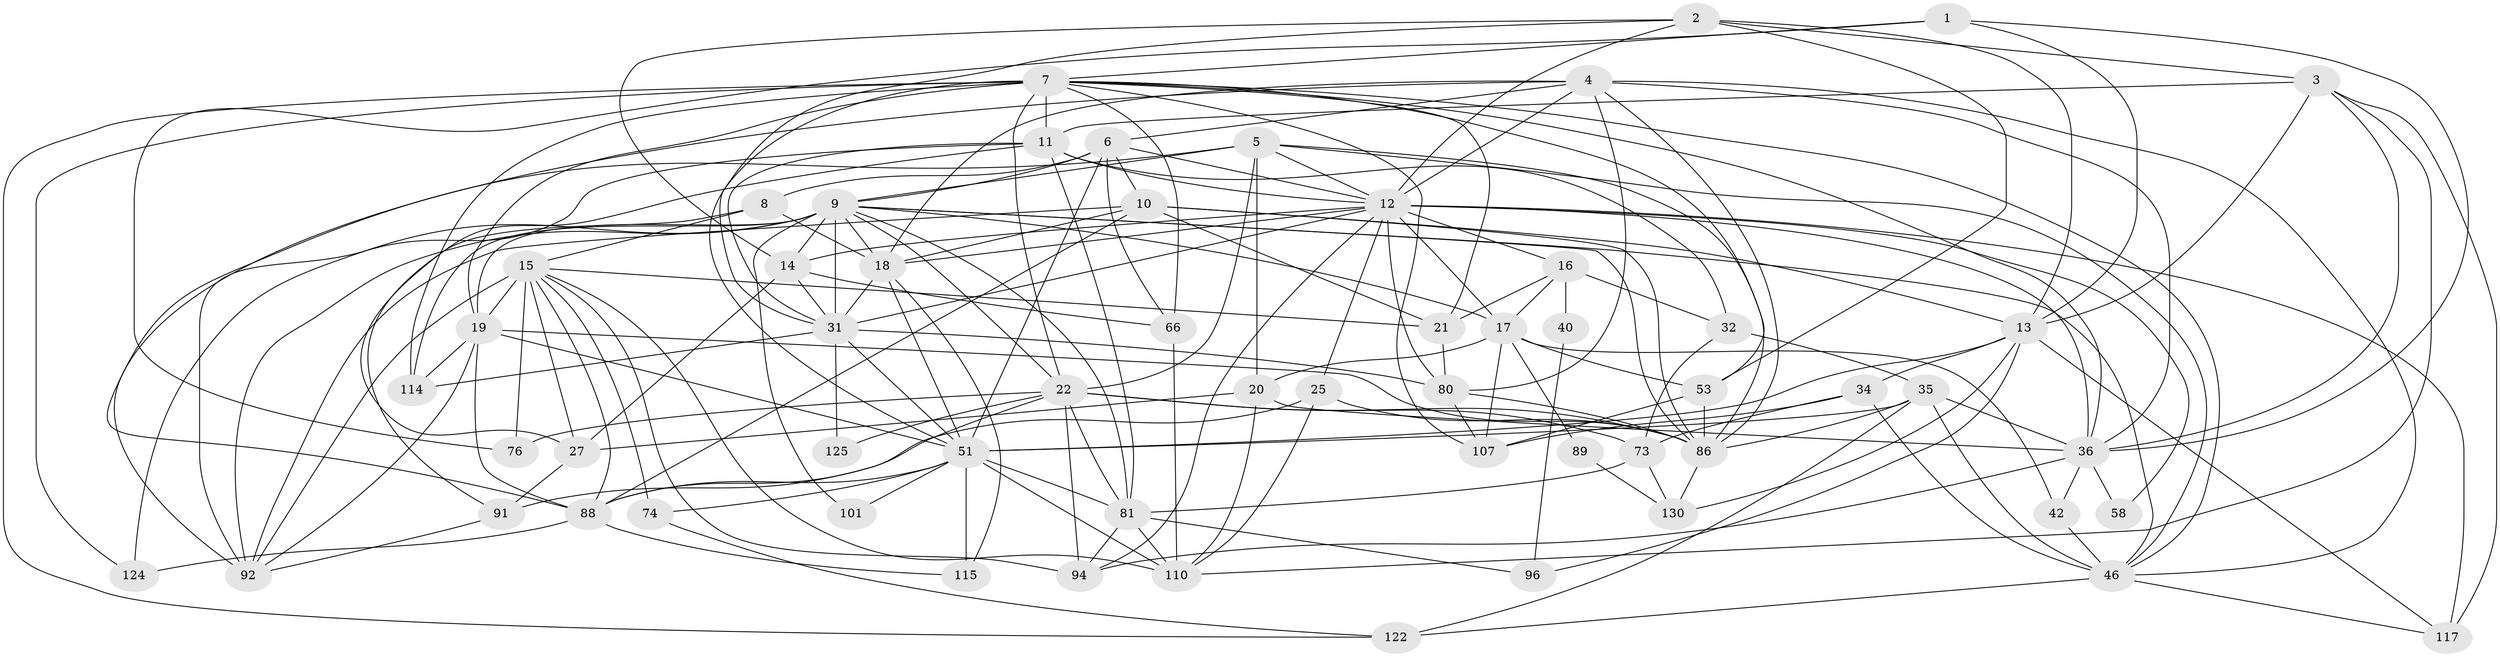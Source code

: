 // original degree distribution, {3: 0.23448275862068965, 4: 0.3448275862068966, 6: 0.06206896551724138, 2: 0.14482758620689656, 5: 0.14482758620689656, 7: 0.034482758620689655, 8: 0.020689655172413793, 9: 0.013793103448275862}
// Generated by graph-tools (version 1.1) at 2025/18/03/04/25 18:18:42]
// undirected, 58 vertices, 180 edges
graph export_dot {
graph [start="1"]
  node [color=gray90,style=filled];
  1 [super="+37"];
  2 [super="+28"];
  3 [super="+85"];
  4 [super="+52"];
  5 [super="+69+142"];
  6 [super="+139+72"];
  7 [super="+102+30"];
  8;
  9 [super="+47+38+39"];
  10 [super="+29+98"];
  11 [super="+82+111+141+55"];
  12 [super="+131+44+23+26+108"];
  13 [super="+116+78"];
  14 [super="+143"];
  15 [super="+126+60+144"];
  16 [super="+56"];
  17 [super="+120+57"];
  18 [super="+83"];
  19 [super="+106+109"];
  20 [super="+128"];
  21 [super="+33"];
  22 [super="+65+24"];
  25;
  27 [super="+97"];
  31 [super="+77+118+41+103"];
  32 [super="+45"];
  34 [super="+59+43"];
  35 [super="+63"];
  36 [super="+68+93"];
  40;
  42;
  46 [super="+61"];
  51 [super="+71+62+104"];
  53 [super="+64+113"];
  58;
  66 [super="+84"];
  73 [super="+145"];
  74;
  76;
  80 [super="+132"];
  81 [super="+123"];
  86 [super="+87+134"];
  88 [super="+119"];
  89;
  91 [super="+137"];
  92;
  94 [super="+100"];
  96;
  101;
  107;
  110 [super="+133"];
  114;
  115 [super="+140"];
  117;
  122;
  124;
  125;
  130;
  1 -- 76;
  1 -- 36;
  1 -- 7;
  1 -- 13;
  2 -- 3;
  2 -- 51;
  2 -- 12;
  2 -- 53;
  2 -- 14;
  2 -- 13;
  3 -- 36;
  3 -- 117;
  3 -- 110;
  3 -- 13;
  3 -- 11;
  4 -- 86;
  4 -- 46;
  4 -- 80;
  4 -- 36;
  4 -- 6;
  4 -- 88;
  4 -- 12;
  4 -- 18;
  5 -- 22;
  5 -- 92;
  5 -- 46;
  5 -- 20;
  5 -- 86;
  5 -- 9;
  5 -- 12;
  6 -- 9;
  6 -- 10;
  6 -- 8;
  6 -- 51;
  6 -- 66;
  6 -- 12;
  7 -- 114;
  7 -- 107;
  7 -- 124;
  7 -- 31 [weight=2];
  7 -- 36;
  7 -- 11;
  7 -- 46;
  7 -- 19;
  7 -- 21;
  7 -- 22;
  7 -- 53;
  7 -- 122;
  7 -- 66;
  8 -- 18;
  8 -- 91;
  8 -- 15;
  9 -- 92 [weight=2];
  9 -- 124 [weight=2];
  9 -- 31 [weight=2];
  9 -- 114;
  9 -- 101;
  9 -- 46;
  9 -- 86 [weight=2];
  9 -- 17;
  9 -- 22;
  9 -- 14;
  9 -- 19;
  9 -- 81;
  9 -- 18;
  10 -- 92;
  10 -- 21;
  10 -- 86;
  10 -- 88;
  10 -- 13;
  10 -- 18;
  11 -- 12 [weight=2];
  11 -- 27;
  11 -- 92;
  11 -- 81;
  11 -- 32;
  11 -- 31;
  12 -- 58;
  12 -- 94;
  12 -- 16 [weight=3];
  12 -- 80;
  12 -- 14;
  12 -- 17 [weight=2];
  12 -- 18;
  12 -- 117;
  12 -- 25;
  12 -- 36;
  12 -- 31;
  13 -- 96;
  13 -- 130;
  13 -- 34;
  13 -- 117;
  13 -- 51;
  14 -- 66;
  14 -- 27;
  14 -- 31;
  15 -- 74;
  15 -- 76;
  15 -- 21;
  15 -- 92;
  15 -- 94;
  15 -- 27;
  15 -- 110;
  15 -- 88;
  15 -- 19;
  16 -- 32;
  16 -- 21;
  16 -- 40;
  16 -- 17;
  17 -- 107;
  17 -- 20;
  17 -- 42;
  17 -- 53;
  17 -- 89;
  18 -- 51;
  18 -- 31 [weight=2];
  18 -- 115;
  19 -- 92;
  19 -- 86;
  19 -- 88;
  19 -- 114;
  19 -- 51;
  20 -- 36;
  20 -- 27;
  20 -- 110;
  21 -- 80;
  22 -- 76;
  22 -- 94 [weight=2];
  22 -- 81;
  22 -- 73;
  22 -- 125;
  22 -- 86;
  22 -- 88;
  25 -- 91;
  25 -- 86;
  25 -- 110;
  27 -- 91;
  31 -- 51;
  31 -- 80;
  31 -- 125;
  31 -- 114;
  32 -- 35 [weight=2];
  32 -- 73;
  34 -- 73 [weight=2];
  34 -- 46;
  34 -- 107;
  35 -- 36;
  35 -- 86;
  35 -- 46 [weight=2];
  35 -- 51;
  35 -- 122;
  36 -- 58;
  36 -- 42;
  36 -- 94;
  40 -- 96;
  42 -- 46;
  46 -- 117;
  46 -- 122;
  51 -- 74;
  51 -- 110;
  51 -- 101;
  51 -- 88 [weight=2];
  51 -- 115;
  51 -- 81;
  53 -- 86 [weight=2];
  53 -- 107;
  66 -- 110;
  73 -- 130;
  73 -- 81;
  74 -- 122;
  80 -- 86;
  80 -- 107;
  81 -- 96;
  81 -- 110;
  81 -- 94;
  86 -- 130;
  88 -- 115;
  88 -- 124;
  89 -- 130;
  91 -- 92;
}
